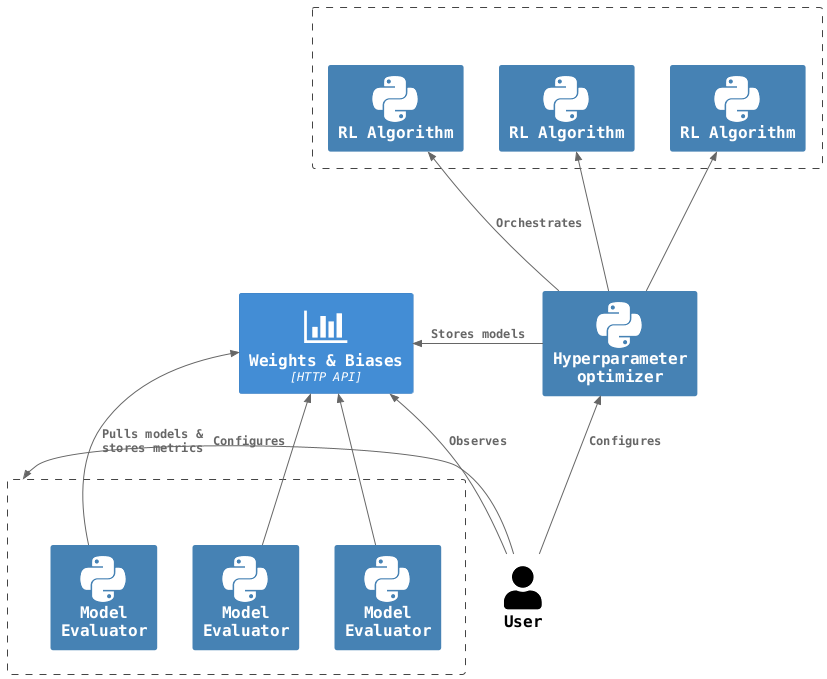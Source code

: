 @startuml "rl-eval-auto"

!include <C4/C4_Container>
!include <tupadr3/devicons2/cplusplus>
!include <tupadr3/devicons2/python>
!include <tupadr3/font-awesome/bar_chart>

skinparam DefaultFontName monospaced
<style>
note {  MaximumWidth 500 }
</style>

' Used in place of " " where line wrapping is undesired
!$nbsp = "<U+00A0>"

HIDE_STEREOTYPE()
' LAYOUT_LEFT_RIGHT()

' Prevent confusing text color in legend by setting it to the default color
!$LEGEND_DARK_COLOR=$ELEMENT_FONT_COLOR
!$LEGEND_LIGHT_COLOR=$ELEMENT_FONT_COLOR

UpdateElementStyle(person, $bgColor="white", $borderColor="white", $fontColor="black")

AddElementTag("local", $bgColor="SteelBlue", $borderColor="SteelBlue", $legendText="local component")
AddElementTag("ext", $bgColor="#aaa", $borderColor="#aaa", $legendText="external component")

AddRelTag("async", $textColor="#1400c9", $lineColor="#1400c9", $lineThickness="1", $lineStyle="dashed", $legendText="-")


''''''''''''''''''''''''''''''''''''''''''''''''''''''''''''''''''''''''''''''''
''''''''''''''''''''''''''''''''''''''''''''''''''''''''''''''''''''''''''''''''

' Replace $search with $repl within $txt
!function $replace($txt, $search, $repl)
  !$replaced = ""
  !while %strpos($txt, $search) >= 0
    !$position = %strpos($txt, $search)
    !$replaced = $replaced + %substr($txt, 0, $position) + $repl
    !$txt = %substr($txt, $position + %strlen($search))
  !endwhile
  !return $replaced + $txt
!endfunction

' Allows to define a string in multiple lines, replacing "\n"
' with actual newlines (note: all literal newlines must be escaped)
!function $str($txt)
  !return $replace($txt, "\n", %newline())
!endfunction

!function $oneline($txt)
  !return $replace($txt, " ", $nbsp)
!endfunction

!function $loc($dir)
  !return "<color:yellow>" + $dir + "</color>"
!endfunction

!function $desc($txt)
  !return "<i><font:Arial><size:10>" + $txt + "</size></font></i>"
!endfunction

!function $desc2($txt, $dir)
  !return $desc($txt) + "\n\n" + $loc($dir)
!endfunction

''''''''''''''''''''''''''''''''''''''''''''''''''''''''''''''''''''''''''''''''
''''''''''''''''''''''''''''''''''''''''''''''''''''''''''''''''''''''''''''''''
''' MAIN
''''''''''''''''''''''''''''''''''''''''''''''''''''''''''''''''''''''''''''''''
''''''''''''''''''''''''''''''''''''''''''''''''''''''''''''''''''''''''''''''''

Boundary(evaluators, "") {
  Container(Evaluator1, "Model\nEvaluator", $sprite="python", $tags="local")
  Container(Evaluator2, "Model\nEvaluator", $sprite="python", $tags="local")
  Container(EvaluatorN, "Model\nEvaluator", $sprite="python", $tags="local")
}

Person(User, "User")
Container(wandb, "Weights & Biases", "HTTP API", $sprite="bar_chart")
Container(Optimizer, "Hyperparameter optimizer", "", $sprite="python", $tags="local")
Boundary(algos, "") {
  Container(RL1, "RL Algorithm", "", $sprite="python", $tags="local")
  Container(RL2, "RL Algorithm", "", $sprite="python", $tags="local")
  Container(RLN, "RL Algorithm", "", $sprite="python", $tags="local")
}

' Rel(User, Optimizer, "Configures")
' Rel(User, wandb, "Observes")
Rel_L(Optimizer, wandb, "Stores models")
Rel_U(Optimizer, RL1, "Orchestrates")
Rel_U(Optimizer, RL2, "")
Rel_U(Optimizer, RLN, "")

Rel_U(Evaluator1, wandb, "Pulls models &\nstores metrics")
Rel_U(Evaluator2, wandb, "")
Rel_U(EvaluatorN, wandb, "")

Rel_L(User, wandb, "Observes")
Rel_L(User, Optimizer, "Configures")
Rel_L(User, evaluators, "Configures")

Lay_Distance(RL1, wandb, 1)

@enduml

